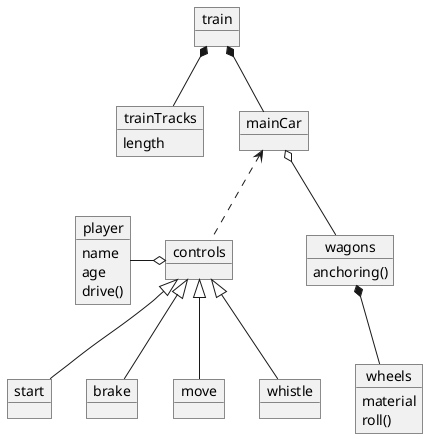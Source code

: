 @startuml

    object train
    object trainTracks {
        length
    }
    object mainCar

    object wagons {
        anchoring()
    }
    object wheels {
        material
        roll()
    }
    object controls
    object start
    object brake
    object move
    object whistle
    object player {
        name
        age
        drive()
    }

    train *-- mainCar
    
    mainCar o-- wagons
    mainCar <.. controls
    
    wagons *-- wheels
    
    train *-- trainTracks

    controls o-left- player
    controls <|-- start
    controls <|-- brake
    controls <|-- move
    controls <|-- whistle

@enduml